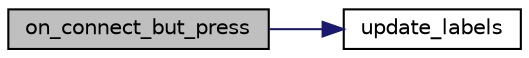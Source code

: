 digraph "on_connect_but_press"
{
 // LATEX_PDF_SIZE
  edge [fontname="Helvetica",fontsize="10",labelfontname="Helvetica",labelfontsize="10"];
  node [fontname="Helvetica",fontsize="10",shape=record];
  rankdir="LR";
  Node1 [label="on_connect_but_press",height=0.2,width=0.4,color="black", fillcolor="grey75", style="filled", fontcolor="black",tooltip=" "];
  Node1 -> Node2 [color="midnightblue",fontsize="10",style="solid",fontname="Helvetica"];
  Node2 [label="update_labels",height=0.2,width=0.4,color="black", fillcolor="white", style="filled",URL="$ui_8c.html#a2042c05e0501bd2462d1f5eec71efb9c",tooltip=" "];
}
